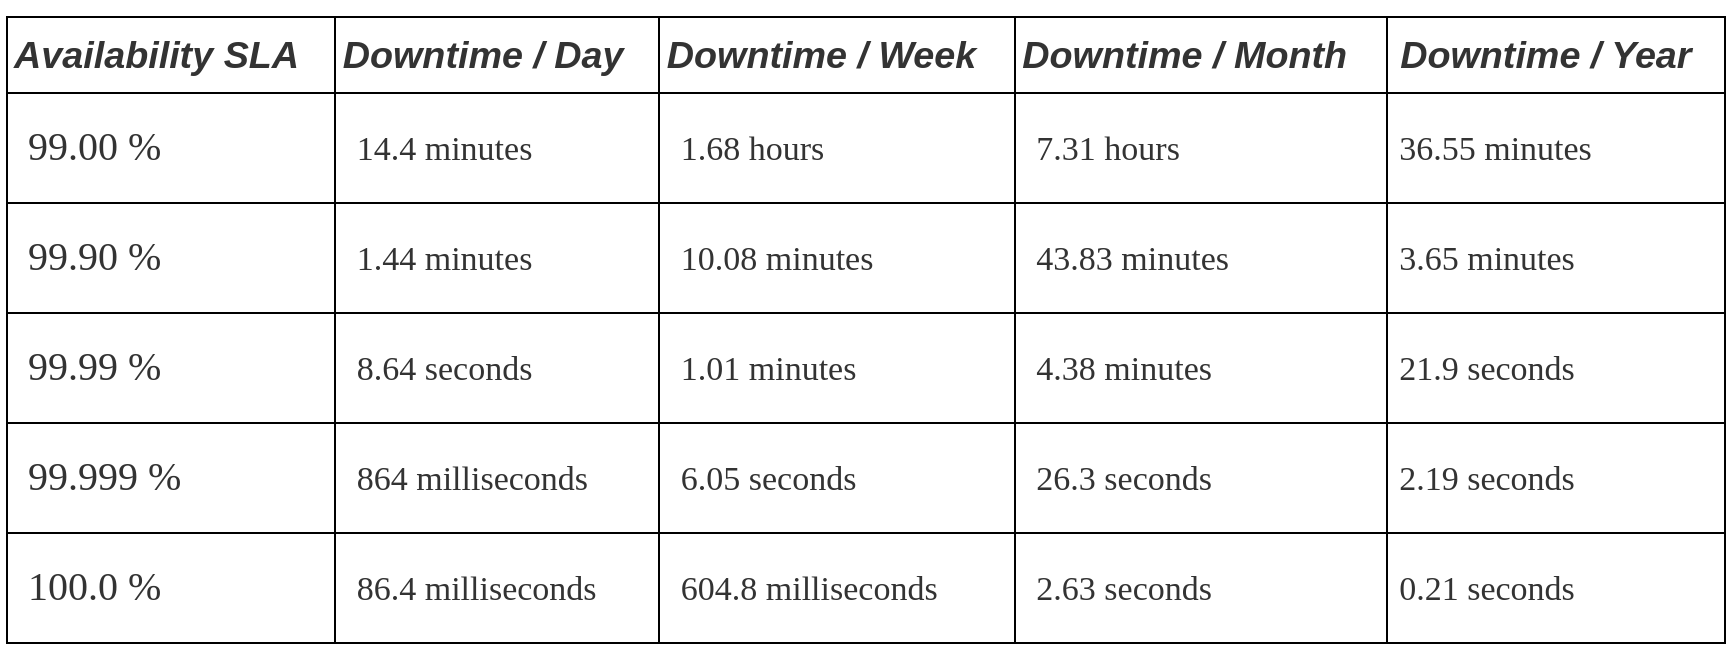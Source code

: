 <mxfile version="13.1.14" type="github">
  <diagram name="Page-1" id="bd83a815-5ea8-2e97-e5ec-87c9f400f2fa">
    <mxGraphModel dx="946" dy="565" grid="1" gridSize="10" guides="1" tooltips="1" connect="1" arrows="1" fold="1" page="1" pageScale="1.5" pageWidth="1169" pageHeight="826" background="#ffffff" math="0" shadow="0" extFonts="https://fonts.google.com/specimen/Martel+Sans^https://fonts.googleapis.com/css?family=https%3A%2F%2Ffonts.google.com%2Fspecimen%2FMartel%2BSans|Martel+Sans^https://fonts.googleapis.com/css?family=Martel%2BSans|Martel Sans^https://fonts.googleapis.com/css?family=Martel+Sans">
      <root>
        <mxCell id="0" style=";html=1;" />
        <mxCell id="1" style=";html=1;" parent="0" />
        <mxCell id="Qp-HphKMrTElHFIgSeHp-2" value="&lt;table border=&quot;1&quot; style=&quot;box-sizing: border-box ; border-collapse: collapse ; border-spacing: 0px ; font-size: 17px ; padding: 0px ; width: 860px ; margin: 0px auto 0.5em ; overflow: scroll ; display: table ; border: 1px solid rgb(0 , 0 , 0) ; max-width: 100% ; font-style: normal ; font-weight: 400 ; font-stretch: inherit ; line-height: 1.65em ; outline: 0px ; vertical-align: baseline ; color: rgb(51 , 51 , 51) ; letter-spacing: normal ; text-indent: 0px ; text-transform: none ; word-spacing: 0px ; background-color: rgb(255 , 255 , 255)&quot;&gt;&lt;thead style=&quot;box-sizing: border-box ; font-family: inherit ; font-style: inherit ; font-variant: inherit ; font-weight: bold ; font-stretch: inherit ; font-size: inherit ; line-height: inherit ; margin: 0px ; outline: 0px ; padding: 0px ; vertical-align: baseline ; display: table-header-group&quot;&gt;&lt;tr style=&quot;box-sizing: border-box ; font: inherit ; margin: 0px ; outline: 0px ; padding: 0px ; vertical-align: baseline ; display: table-row&quot;&gt;&lt;td style=&quot;box-sizing: border-box ; margin: 0px ; padding: 3px ; font-variant: inherit ; font-weight: inherit ; font-stretch: inherit ; font-size: 18.88px ; line-height: 1.65em ; outline: 0px ; vertical-align: text-top ; display: table-cell ; text-indent: 0px ; text-align: left&quot;&gt;&lt;span class=&quot;left&quot; style=&quot;font-variant: inherit ; font-weight: inherit ; font-stretch: inherit ; font-size: inherit ; line-height: inherit ; box-sizing: border-box ; margin: 0px ; outline: 0px ; padding: 0px ; vertical-align: baseline ; text-align: left&quot;&gt;&lt;i&gt;&lt;font face=&quot;Helvetica&quot;&gt;Availability SLA&lt;/font&gt;&lt;/i&gt;&lt;/span&gt;&lt;/td&gt;&lt;td style=&quot;box-sizing: border-box ; margin: 0px ; padding: 3px ; font-variant: inherit ; font-weight: inherit ; font-stretch: inherit ; font-size: 18.88px ; line-height: 1.65em ; outline: 0px ; vertical-align: text-top ; display: table-cell ; text-indent: 0px ; text-align: left&quot;&gt;&lt;span class=&quot;left&quot; style=&quot;box-sizing: border-box ; font-variant: inherit ; font-weight: inherit ; font-stretch: inherit ; font-size: inherit ; line-height: inherit ; margin: 0px ; outline: 0px ; padding: 0px ; vertical-align: baseline ; text-align: left&quot;&gt;&lt;i&gt;&lt;font face=&quot;Helvetica&quot;&gt;Downtime / Day&lt;/font&gt;&lt;/i&gt;&lt;/span&gt;&lt;/td&gt;&lt;td style=&quot;box-sizing: border-box ; margin: 0px ; padding: 3px ; font-variant: inherit ; font-weight: inherit ; font-stretch: inherit ; font-size: 18.88px ; line-height: 1.65em ; outline: 0px ; vertical-align: text-top ; display: table-cell ; text-indent: 0px ; text-align: left&quot;&gt;&lt;span class=&quot;left&quot; style=&quot;box-sizing: border-box ; font-variant: inherit ; font-weight: inherit ; font-stretch: inherit ; font-size: inherit ; line-height: inherit ; margin: 0px ; outline: 0px ; padding: 0px ; vertical-align: baseline ; text-align: left&quot;&gt;&lt;i&gt;&lt;font face=&quot;Helvetica&quot;&gt;Downtime / Week&lt;/font&gt;&lt;/i&gt;&lt;/span&gt;&lt;/td&gt;&lt;td style=&quot;box-sizing: border-box ; margin: 0px ; padding: 3px ; font-variant: inherit ; font-weight: inherit ; font-stretch: inherit ; font-size: 18.88px ; line-height: 1.65em ; outline: 0px ; vertical-align: text-top ; display: table-cell ; text-indent: 0px ; text-align: left&quot;&gt;&lt;span class=&quot;left&quot; style=&quot;font-variant: inherit ; font-weight: inherit ; font-stretch: inherit ; font-size: inherit ; line-height: inherit ; box-sizing: border-box ; margin: 0px ; outline: 0px ; padding: 0px ; vertical-align: baseline ; text-align: left&quot;&gt;&lt;i&gt;&lt;font face=&quot;Helvetica&quot;&gt;Downtime / Month&lt;/font&gt;&lt;/i&gt;&lt;/span&gt;&lt;/td&gt;&lt;th style=&quot;border-collapse: collapse&quot;&gt;&lt;i&gt;&lt;font face=&quot;Helvetica&quot;&gt;&amp;nbsp;&lt;font style=&quot;font-size: 18.88px&quot;&gt;Downtime / Year&lt;/font&gt;&lt;/font&gt;&lt;/i&gt;&lt;/th&gt;&lt;/tr&gt;&lt;/thead&gt;&lt;tbody style=&quot;box-sizing: border-box ; max-width: 100% ; overflow: scroll ; font-size: 20px&quot;&gt;&lt;tr style=&quot;box-sizing: border-box ; font-style: inherit ; font-variant: inherit ; font-weight: inherit ; font-stretch: inherit ; font-size: inherit ; line-height: inherit ; margin: 0px ; outline: 0px ; padding: 0px ; vertical-align: baseline ; display: table-row&quot;&gt;&lt;td style=&quot;box-sizing: border-box ; margin: 0px ; padding: 10px ; font-style: inherit ; font-variant: inherit ; font-stretch: inherit ; line-height: 1.65em ; outline: 0px ; vertical-align: text-top ; display: table-cell ; text-indent: 0px&quot;&gt;&lt;span class=&quot;left&quot; style=&quot;font-style: inherit ; font-variant: inherit ; font-stretch: inherit ; font-size: inherit ; line-height: inherit ; box-sizing: border-box ; margin: 0px ; outline: 0px ; padding: 0px ; vertical-align: baseline&quot;&gt;&lt;font face=&quot;Martel Sans&quot; style=&quot;font-size: 20px&quot;&gt;99.00 %&lt;/font&gt;&lt;/span&gt;&lt;/td&gt;&lt;td style=&quot;box-sizing: border-box ; margin: 0px ; padding: 10px ; font-style: inherit ; font-variant: inherit ; font-weight: inherit ; font-stretch: inherit ; line-height: 1.65em ; outline: 0px ; vertical-align: text-top ; display: table-cell ; text-indent: 0px&quot;&gt;&lt;span class=&quot;left&quot; style=&quot;box-sizing: border-box ; font-style: inherit ; font-variant: inherit ; font-weight: inherit ; font-stretch: inherit ; font-size: inherit ; line-height: inherit ; margin: 0px ; outline: 0px ; padding: 0px ; vertical-align: baseline&quot;&gt;&lt;font face=&quot;Martel Sans&quot; style=&quot;font-size: 17px&quot;&gt;14.4 minutes&lt;/font&gt;&lt;/span&gt;&lt;/td&gt;&lt;td style=&quot;box-sizing: border-box ; margin: 0px ; padding: 10px ; font-style: inherit ; font-variant: inherit ; font-weight: inherit ; font-stretch: inherit ; line-height: 1.65em ; outline: 0px ; vertical-align: text-top ; display: table-cell ; text-indent: 0px ; text-align: left&quot;&gt;&lt;span class=&quot;left&quot; style=&quot;box-sizing: border-box ; font-style: inherit ; font-variant: inherit ; font-weight: inherit ; font-stretch: inherit ; font-size: inherit ; line-height: inherit ; margin: 0px ; outline: 0px ; padding: 0px ; vertical-align: baseline ; text-align: left&quot;&gt;&lt;font face=&quot;Martel Sans&quot; style=&quot;font-size: 17px&quot;&gt;1.68 hours&lt;/font&gt;&lt;/span&gt;&lt;/td&gt;&lt;td style=&quot;box-sizing: border-box ; margin: 0px ; padding: 10px ; font-style: inherit ; font-variant: inherit ; font-weight: inherit ; font-stretch: inherit ; line-height: 1.65em ; outline: 0px ; vertical-align: text-top ; display: table-cell ; text-indent: 0px ; text-align: left&quot;&gt;&lt;span class=&quot;left&quot; style=&quot;box-sizing: border-box ; font-style: inherit ; font-variant: inherit ; font-weight: inherit ; font-stretch: inherit ; font-size: inherit ; line-height: inherit ; margin: 0px ; outline: 0px ; padding: 0px ; vertical-align: baseline ; text-align: left&quot;&gt;&lt;font face=&quot;Martel Sans&quot; style=&quot;font-size: 17px&quot;&gt;7.31 hours&lt;/font&gt;&lt;/span&gt;&lt;/td&gt;&lt;td&gt;&lt;font face=&quot;Martel Sans&quot; style=&quot;font-size: 17px&quot;&gt;&amp;nbsp;36.55 minutes&lt;/font&gt;&lt;/td&gt;&lt;/tr&gt;&lt;tr style=&quot;box-sizing: border-box ; font-style: inherit ; font-variant: inherit ; font-weight: inherit ; font-stretch: inherit ; font-size: inherit ; line-height: inherit ; margin: 0px ; outline: 0px ; padding: 0px ; vertical-align: baseline ; display: table-row&quot;&gt;&lt;td style=&quot;box-sizing: border-box ; margin: 0px ; padding: 10px ; font-style: inherit ; font-variant: inherit ; font-weight: inherit ; font-stretch: inherit ; font-size: 18.88px ; line-height: 1.65em ; outline: 0px ; vertical-align: text-top ; display: table-cell ; text-indent: 0px ; text-align: left&quot;&gt;&lt;span class=&quot;left&quot; style=&quot;box-sizing: border-box ; font-style: inherit ; font-variant: inherit ; font-weight: inherit ; font-stretch: inherit ; font-size: inherit ; line-height: inherit ; margin: 0px ; outline: 0px ; padding: 0px ; vertical-align: baseline ; text-align: left&quot;&gt;&lt;font face=&quot;Martel Sans&quot; style=&quot;font-size: 20px&quot;&gt;99.90 %&lt;/font&gt;&lt;/span&gt;&lt;/td&gt;&lt;td style=&quot;box-sizing: border-box ; margin: 0px ; padding: 10px ; font-style: inherit ; font-variant: inherit ; font-weight: inherit ; font-stretch: inherit ; line-height: 1.65em ; outline: 0px ; vertical-align: text-top ; display: table-cell ; text-indent: 0px ; text-align: left&quot;&gt;&lt;span class=&quot;left&quot; style=&quot;box-sizing: border-box ; font-style: inherit ; font-variant: inherit ; font-weight: inherit ; font-stretch: inherit ; font-size: inherit ; line-height: inherit ; margin: 0px ; outline: 0px ; padding: 0px ; vertical-align: baseline ; text-align: left&quot;&gt;&lt;font face=&quot;Martel Sans&quot; style=&quot;font-size: 17px&quot;&gt;1.44 minutes&lt;/font&gt;&lt;/span&gt;&lt;/td&gt;&lt;td style=&quot;box-sizing: border-box ; margin: 0px ; padding: 10px ; font-style: inherit ; font-variant: inherit ; font-weight: inherit ; font-stretch: inherit ; line-height: 1.65em ; outline: 0px ; vertical-align: text-top ; display: table-cell ; text-indent: 0px ; text-align: left&quot;&gt;&lt;span class=&quot;left&quot; style=&quot;box-sizing: border-box ; font-style: inherit ; font-variant: inherit ; font-weight: inherit ; font-stretch: inherit ; font-size: inherit ; line-height: inherit ; margin: 0px ; outline: 0px ; padding: 0px ; vertical-align: baseline ; text-align: left&quot;&gt;&lt;font face=&quot;Martel Sans&quot; style=&quot;font-size: 17px&quot;&gt;10.08 minutes&lt;/font&gt;&lt;/span&gt;&lt;/td&gt;&lt;td style=&quot;box-sizing: border-box ; margin: 0px ; padding: 10px ; font-style: inherit ; font-variant: inherit ; font-weight: inherit ; font-stretch: inherit ; line-height: 1.65em ; outline: 0px ; vertical-align: text-top ; display: table-cell ; text-indent: 0px ; text-align: left&quot;&gt;&lt;span class=&quot;left&quot; style=&quot;box-sizing: border-box ; font-style: inherit ; font-variant: inherit ; font-weight: inherit ; font-stretch: inherit ; font-size: inherit ; line-height: inherit ; margin: 0px ; outline: 0px ; padding: 0px ; vertical-align: baseline ; text-align: left&quot;&gt;&lt;font face=&quot;Martel Sans&quot; style=&quot;font-size: 17px&quot;&gt;43.83 minutes&lt;/font&gt;&lt;/span&gt;&lt;/td&gt;&lt;td&gt;&lt;font face=&quot;Martel Sans&quot; style=&quot;font-size: 17px&quot;&gt;&amp;nbsp;3.65 minutes&lt;/font&gt;&lt;/td&gt;&lt;/tr&gt;&lt;tr style=&quot;box-sizing: border-box ; font-style: inherit ; font-variant: inherit ; font-weight: inherit ; font-stretch: inherit ; font-size: inherit ; line-height: inherit ; margin: 0px ; outline: 0px ; padding: 0px ; vertical-align: baseline ; display: table-row&quot;&gt;&lt;td style=&quot;box-sizing: border-box ; margin: 0px ; padding: 10px ; font-style: inherit ; font-variant: inherit ; font-weight: inherit ; font-stretch: inherit ; line-height: 1.65em ; outline: 0px ; vertical-align: text-top ; display: table-cell ; text-indent: 0px ; text-align: left&quot;&gt;&lt;span class=&quot;left&quot; style=&quot;box-sizing: border-box ; font-style: inherit ; font-variant: inherit ; font-weight: inherit ; font-stretch: inherit ; font-size: inherit ; line-height: inherit ; margin: 0px ; outline: 0px ; padding: 0px ; vertical-align: baseline ; text-align: left&quot;&gt;&lt;font face=&quot;Martel Sans&quot; style=&quot;font-size: 20px&quot;&gt;99.99 %&lt;/font&gt;&lt;/span&gt;&lt;/td&gt;&lt;td style=&quot;box-sizing: border-box ; margin: 0px ; padding: 10px ; font-style: inherit ; font-variant: inherit ; font-weight: inherit ; font-stretch: inherit ; line-height: 1.65em ; outline: 0px ; vertical-align: text-top ; display: table-cell ; text-indent: 0px ; text-align: left&quot;&gt;&lt;span class=&quot;left&quot; style=&quot;box-sizing: border-box ; font-style: inherit ; font-variant: inherit ; font-weight: inherit ; font-stretch: inherit ; font-size: inherit ; line-height: inherit ; margin: 0px ; outline: 0px ; padding: 0px ; vertical-align: baseline ; text-align: left&quot;&gt;&lt;font face=&quot;Martel Sans&quot; style=&quot;font-size: 17px&quot;&gt;8.64 seconds&lt;/font&gt;&lt;/span&gt;&lt;/td&gt;&lt;td style=&quot;box-sizing: border-box ; margin: 0px ; padding: 10px ; font-style: inherit ; font-variant: inherit ; font-weight: inherit ; font-stretch: inherit ; line-height: 1.65em ; outline: 0px ; vertical-align: text-top ; display: table-cell ; text-indent: 0px ; text-align: left&quot;&gt;&lt;span class=&quot;left&quot; style=&quot;box-sizing: border-box ; font-style: inherit ; font-variant: inherit ; font-weight: inherit ; font-stretch: inherit ; font-size: inherit ; line-height: inherit ; margin: 0px ; outline: 0px ; padding: 0px ; vertical-align: baseline ; text-align: left&quot;&gt;&lt;font face=&quot;Martel Sans&quot; style=&quot;font-size: 17px&quot;&gt;1.01 minutes&lt;/font&gt;&lt;/span&gt;&lt;/td&gt;&lt;td style=&quot;box-sizing: border-box ; margin: 0px ; padding: 10px ; font-style: inherit ; font-variant: inherit ; font-weight: inherit ; font-stretch: inherit ; line-height: 1.65em ; outline: 0px ; vertical-align: text-top ; display: table-cell ; text-indent: 0px ; text-align: left&quot;&gt;&lt;span class=&quot;left&quot; style=&quot;box-sizing: border-box ; font-style: inherit ; font-variant: inherit ; font-weight: inherit ; font-stretch: inherit ; font-size: inherit ; line-height: inherit ; margin: 0px ; outline: 0px ; padding: 0px ; vertical-align: baseline ; text-align: left&quot;&gt;&lt;font face=&quot;Martel Sans&quot; style=&quot;font-size: 17px&quot;&gt;4.38 minutes&lt;/font&gt;&lt;/span&gt;&lt;/td&gt;&lt;td&gt;&lt;font face=&quot;Martel Sans&quot; style=&quot;font-size: 17px&quot;&gt;&amp;nbsp;21.9 seconds&lt;/font&gt;&lt;/td&gt;&lt;/tr&gt;&lt;tr style=&quot;box-sizing: border-box ; font-style: inherit ; font-variant: inherit ; font-weight: inherit ; font-stretch: inherit ; font-size: inherit ; line-height: inherit ; margin: 0px ; outline: 0px ; padding: 0px ; vertical-align: baseline ; display: table-row&quot;&gt;&lt;td style=&quot;box-sizing: border-box ; margin: 0px ; padding: 10px ; font-style: inherit ; font-variant: inherit ; font-weight: inherit ; font-stretch: inherit ; line-height: 1.65em ; outline: 0px ; vertical-align: text-top ; display: table-cell ; text-indent: 0px ; text-align: left&quot;&gt;&lt;span class=&quot;left&quot; style=&quot;box-sizing: border-box ; font-style: inherit ; font-variant: inherit ; font-weight: inherit ; font-stretch: inherit ; font-size: inherit ; line-height: inherit ; margin: 0px ; outline: 0px ; padding: 0px ; vertical-align: baseline ; text-align: left&quot;&gt;&lt;font face=&quot;Martel Sans&quot; style=&quot;font-size: 20px&quot;&gt;99.999 %&lt;/font&gt;&lt;/span&gt;&lt;/td&gt;&lt;td style=&quot;box-sizing: border-box ; margin: 0px ; padding: 10px ; font-style: inherit ; font-variant: inherit ; font-weight: inherit ; font-stretch: inherit ; line-height: 1.65em ; outline: 0px ; vertical-align: text-top ; display: table-cell ; text-indent: 0px ; text-align: left&quot;&gt;&lt;span class=&quot;left&quot; style=&quot;box-sizing: border-box ; font-style: inherit ; font-variant: inherit ; font-weight: inherit ; font-stretch: inherit ; font-size: inherit ; line-height: inherit ; margin: 0px ; outline: 0px ; padding: 0px ; vertical-align: baseline ; text-align: left&quot;&gt;&lt;font face=&quot;Martel Sans&quot; style=&quot;font-size: 17px&quot;&gt;864 milliseconds&lt;/font&gt;&lt;/span&gt;&lt;/td&gt;&lt;td style=&quot;box-sizing: border-box ; margin: 0px ; padding: 10px ; font-style: inherit ; font-variant: inherit ; font-weight: inherit ; font-stretch: inherit ; line-height: 1.65em ; outline: 0px ; vertical-align: text-top ; display: table-cell ; text-indent: 0px ; text-align: left&quot;&gt;&lt;span class=&quot;left&quot; style=&quot;box-sizing: border-box ; font-style: inherit ; font-variant: inherit ; font-weight: inherit ; font-stretch: inherit ; font-size: inherit ; line-height: inherit ; margin: 0px ; outline: 0px ; padding: 0px ; vertical-align: baseline ; text-align: left&quot;&gt;&lt;font face=&quot;Martel Sans&quot; style=&quot;font-size: 17px&quot;&gt;6.05 seconds&lt;/font&gt;&lt;/span&gt;&lt;/td&gt;&lt;td style=&quot;box-sizing: border-box ; margin: 0px ; padding: 10px ; font-style: inherit ; font-variant: inherit ; font-weight: inherit ; font-stretch: inherit ; line-height: 1.65em ; outline: 0px ; vertical-align: text-top ; display: table-cell ; text-indent: 0px ; text-align: left&quot;&gt;&lt;span class=&quot;left&quot; style=&quot;box-sizing: border-box ; font-style: inherit ; font-variant: inherit ; font-weight: inherit ; font-stretch: inherit ; font-size: inherit ; line-height: inherit ; margin: 0px ; outline: 0px ; padding: 0px ; vertical-align: baseline ; text-align: left&quot;&gt;&lt;font face=&quot;Martel Sans&quot; style=&quot;font-size: 17px&quot;&gt;26.3 seconds&lt;/font&gt;&lt;/span&gt;&lt;/td&gt;&lt;td&gt;&lt;font face=&quot;Martel Sans&quot; style=&quot;font-size: 17px&quot;&gt;&amp;nbsp;2.19 seconds&lt;/font&gt;&lt;/td&gt;&lt;/tr&gt;&lt;tr style=&quot;box-sizing: border-box ; font: inherit ; margin: 0px ; outline: 0px ; padding: 0px ; vertical-align: baseline ; display: table-row&quot;&gt;&lt;td style=&quot;box-sizing: border-box ; margin: 0px ; padding: 10px ; font-style: inherit ; font-variant: inherit ; font-weight: inherit ; font-stretch: inherit ; line-height: 1.65em ; outline: 0px ; vertical-align: text-top ; display: table-cell ; text-indent: 0px ; text-align: left&quot;&gt;&lt;span class=&quot;left&quot; style=&quot;box-sizing: border-box ; font-style: inherit ; font-variant: inherit ; font-weight: inherit ; font-stretch: inherit ; font-size: inherit ; line-height: inherit ; margin: 0px ; outline: 0px ; padding: 0px ; vertical-align: baseline ; text-align: left&quot;&gt;&lt;font face=&quot;Martel Sans&quot; style=&quot;font-size: 20px&quot;&gt;100.0 %&lt;/font&gt;&lt;/span&gt;&lt;/td&gt;&lt;td style=&quot;box-sizing: border-box ; margin: 0px ; padding: 10px ; font-style: inherit ; font-variant: inherit ; font-weight: inherit ; font-stretch: inherit ; line-height: 1.65em ; outline: 0px ; vertical-align: text-top ; display: table-cell ; text-indent: 0px ; text-align: left&quot;&gt;&lt;span class=&quot;left&quot; style=&quot;box-sizing: border-box ; font-style: inherit ; font-variant: inherit ; font-weight: inherit ; font-stretch: inherit ; font-size: inherit ; line-height: inherit ; margin: 0px ; outline: 0px ; padding: 0px ; vertical-align: baseline ; text-align: left&quot;&gt;&lt;font face=&quot;Martel Sans&quot; style=&quot;font-size: 17px&quot;&gt;86.4 milliseconds&lt;/font&gt;&lt;/span&gt;&lt;/td&gt;&lt;td style=&quot;box-sizing: border-box ; margin: 0px ; padding: 10px ; font-style: inherit ; font-variant: inherit ; font-weight: inherit ; font-stretch: inherit ; line-height: 1.65em ; outline: 0px ; vertical-align: text-top ; display: table-cell ; text-indent: 0px ; text-align: left&quot;&gt;&lt;span class=&quot;left&quot; style=&quot;box-sizing: border-box ; font-style: inherit ; font-variant: inherit ; font-weight: inherit ; font-stretch: inherit ; font-size: inherit ; line-height: inherit ; margin: 0px ; outline: 0px ; padding: 0px ; vertical-align: baseline ; text-align: left&quot;&gt;&lt;font face=&quot;Martel Sans&quot; style=&quot;font-size: 17px&quot;&gt;604.8 milliseconds&lt;/font&gt;&lt;/span&gt;&lt;/td&gt;&lt;td style=&quot;box-sizing: border-box ; margin: 0px ; padding: 10px ; font-style: inherit ; font-variant: inherit ; font-weight: inherit ; font-stretch: inherit ; line-height: 1.65em ; outline: 0px ; vertical-align: text-top ; display: table-cell ; text-indent: 0px ; text-align: left&quot;&gt;&lt;span class=&quot;left&quot; style=&quot;font-style: inherit ; font-variant: inherit ; font-weight: inherit ; font-stretch: inherit ; font-size: inherit ; line-height: inherit ; box-sizing: border-box ; margin: 0px ; outline: 0px ; padding: 0px ; vertical-align: baseline ; text-align: left&quot;&gt;&lt;font face=&quot;Martel Sans&quot; style=&quot;font-size: 17px&quot;&gt;2.63 seconds&lt;/font&gt;&lt;/span&gt;&lt;/td&gt;&lt;td&gt;&lt;font face=&quot;Martel Sans&quot; style=&quot;font-size: 17px&quot;&gt;&amp;nbsp;0.21 seconds&lt;/font&gt;&lt;/td&gt;&lt;/tr&gt;&lt;/tbody&gt;&lt;/table&gt;" style="text;whiteSpace=wrap;html=1;fillColor=none;strokeColor=#000000;dashed=1;dashPattern=1 2;fontFamily=Martel+Sans;FType=g;" parent="1" vertex="1">
          <mxGeometry x="40" y="110" height="10" as="geometry" />
        </mxCell>
      </root>
    </mxGraphModel>
  </diagram>
</mxfile>
